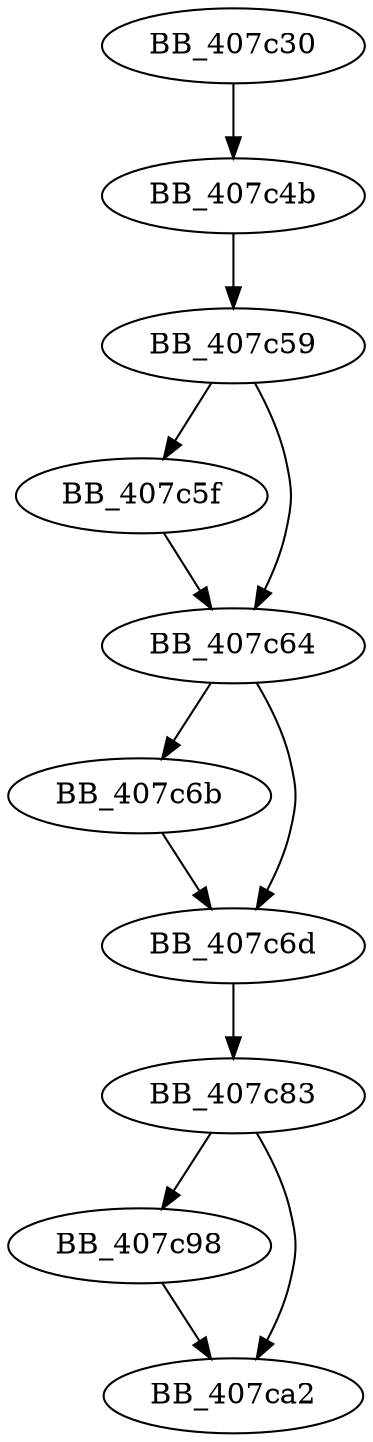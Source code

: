 DiGraph sub_407C30{
BB_407c30->BB_407c4b
BB_407c4b->BB_407c59
BB_407c59->BB_407c5f
BB_407c59->BB_407c64
BB_407c5f->BB_407c64
BB_407c64->BB_407c6b
BB_407c64->BB_407c6d
BB_407c6b->BB_407c6d
BB_407c6d->BB_407c83
BB_407c83->BB_407c98
BB_407c83->BB_407ca2
BB_407c98->BB_407ca2
}
